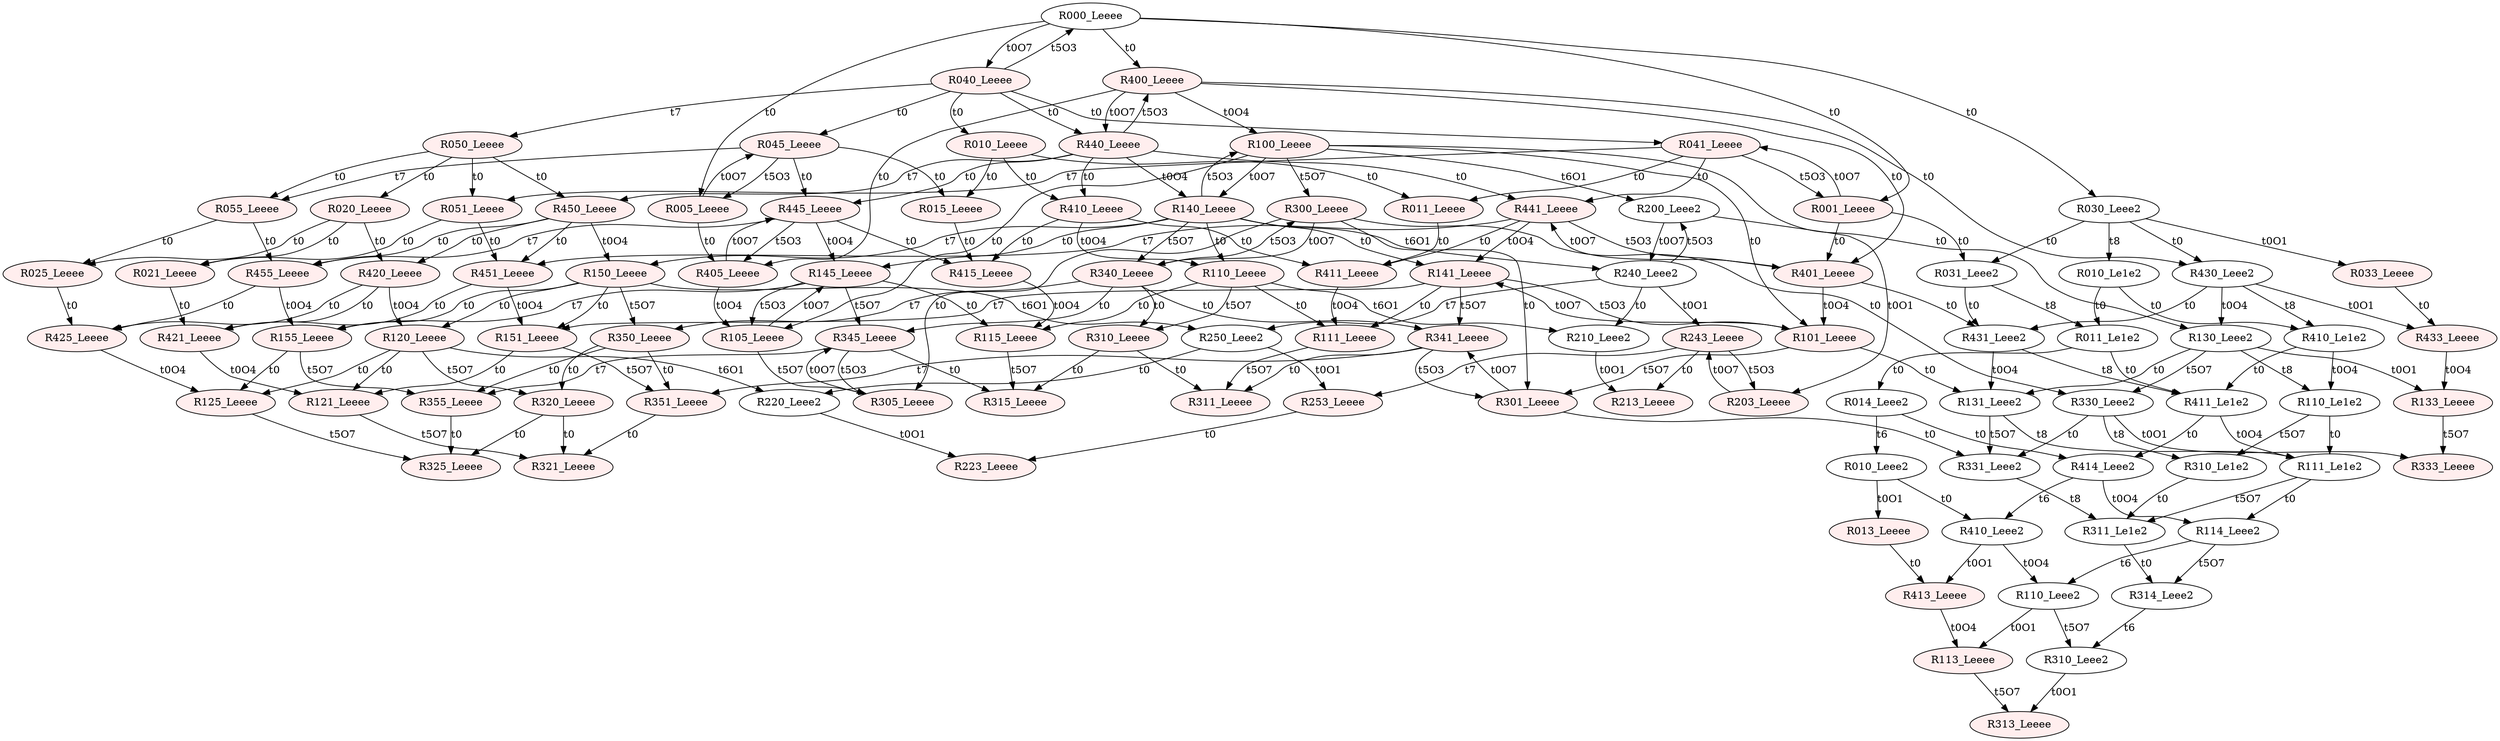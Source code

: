 digraph "SCgen/Seed1462881539" {
node [fillcolor="#FFFFFF"]; R000_Leeee ;
node [style=filled fillcolor="#FFEEEE"]; R400_Leeee ;
node [style=filled fillcolor="#FFEEEE"]; R100_Leeee ;
node [style=filled fillcolor="#FFEEEE"]; R300_Leeee ;
node [style=filled fillcolor="#FFEEEE"]; R340_Leeee ;
node [style=filled fillcolor="#FFEEEE"]; R310_Leeee ;
node [style=filled fillcolor="#FFEEEE"]; R315_Leeee ;
node [style=filled fillcolor="#FFEEEE"]; R311_Leeee ;
node [style=filled fillcolor="#FFEEEE"]; R350_Leeee ;
node [style=filled fillcolor="#FFEEEE"]; R320_Leeee ;
node [style=filled fillcolor="#FFEEEE"]; R325_Leeee ;
node [style=filled fillcolor="#FFEEEE"]; R321_Leeee ;
node [style=filled fillcolor="#FFEEEE"]; R355_Leeee ;
node [style=filled fillcolor="#FFEEEE"]; R351_Leeee ;
node [style=filled fillcolor="#FFEEEE"]; R345_Leeee ;
node [style=filled fillcolor="#FFEEEE"]; R305_Leeee ;
node [style=filled fillcolor="#FFEEEE"]; R341_Leeee ;
node [style=filled fillcolor="#FFEEEE"]; R301_Leeee ;
node [fillcolor="#FFFFFF"]; R331_Leee2 ;
node [fillcolor="#FFFFFF"]; R311_Le1e2 ;
node [fillcolor="#FFFFFF"]; R314_Leee2 ;
node [fillcolor="#FFFFFF"]; R310_Leee2 ;
node [style=filled fillcolor="#FFEEEE"]; R313_Leeee ;
node [fillcolor="#FFFFFF"]; R330_Leee2 ;
node [fillcolor="#FFFFFF"]; R310_Le1e2 ;
node [style=filled fillcolor="#FFEEEE"]; R333_Leeee ;
node [fillcolor="#FFFFFF"]; R200_Leee2 ;
node [fillcolor="#FFFFFF"]; R240_Leee2 ;
node [fillcolor="#FFFFFF"]; R210_Leee2 ;
node [style=filled fillcolor="#FFEEEE"]; R213_Leeee ;
node [fillcolor="#FFFFFF"]; R250_Leee2 ;
node [fillcolor="#FFFFFF"]; R220_Leee2 ;
node [style=filled fillcolor="#FFEEEE"]; R223_Leeee ;
node [style=filled fillcolor="#FFEEEE"]; R253_Leeee ;
node [style=filled fillcolor="#FFEEEE"]; R243_Leeee ;
node [style=filled fillcolor="#FFEEEE"]; R203_Leeee ;
node [style=filled fillcolor="#FFEEEE"]; R140_Leeee ;
node [style=filled fillcolor="#FFEEEE"]; R110_Leeee ;
node [style=filled fillcolor="#FFEEEE"]; R115_Leeee ;
node [style=filled fillcolor="#FFEEEE"]; R111_Leeee ;
node [style=filled fillcolor="#FFEEEE"]; R150_Leeee ;
node [style=filled fillcolor="#FFEEEE"]; R120_Leeee ;
node [style=filled fillcolor="#FFEEEE"]; R125_Leeee ;
node [style=filled fillcolor="#FFEEEE"]; R121_Leeee ;
node [style=filled fillcolor="#FFEEEE"]; R155_Leeee ;
node [style=filled fillcolor="#FFEEEE"]; R151_Leeee ;
node [style=filled fillcolor="#FFEEEE"]; R145_Leeee ;
node [style=filled fillcolor="#FFEEEE"]; R105_Leeee ;
node [style=filled fillcolor="#FFEEEE"]; R141_Leeee ;
node [style=filled fillcolor="#FFEEEE"]; R101_Leeee ;
node [fillcolor="#FFFFFF"]; R131_Leee2 ;
node [fillcolor="#FFFFFF"]; R111_Le1e2 ;
node [fillcolor="#FFFFFF"]; R114_Leee2 ;
node [fillcolor="#FFFFFF"]; R110_Leee2 ;
node [style=filled fillcolor="#FFEEEE"]; R113_Leeee ;
node [fillcolor="#FFFFFF"]; R130_Leee2 ;
node [fillcolor="#FFFFFF"]; R110_Le1e2 ;
node [style=filled fillcolor="#FFEEEE"]; R133_Leeee ;
node [style=filled fillcolor="#FFEEEE"]; R440_Leeee ;
node [style=filled fillcolor="#FFEEEE"]; R410_Leeee ;
node [style=filled fillcolor="#FFEEEE"]; R415_Leeee ;
node [style=filled fillcolor="#FFEEEE"]; R411_Leeee ;
node [style=filled fillcolor="#FFEEEE"]; R450_Leeee ;
node [style=filled fillcolor="#FFEEEE"]; R420_Leeee ;
node [style=filled fillcolor="#FFEEEE"]; R425_Leeee ;
node [style=filled fillcolor="#FFEEEE"]; R421_Leeee ;
node [style=filled fillcolor="#FFEEEE"]; R455_Leeee ;
node [style=filled fillcolor="#FFEEEE"]; R451_Leeee ;
node [style=filled fillcolor="#FFEEEE"]; R445_Leeee ;
node [style=filled fillcolor="#FFEEEE"]; R405_Leeee ;
node [style=filled fillcolor="#FFEEEE"]; R441_Leeee ;
node [style=filled fillcolor="#FFEEEE"]; R401_Leeee ;
node [fillcolor="#FFFFFF"]; R431_Leee2 ;
node [fillcolor="#FFFFFF"]; R411_Le1e2 ;
node [fillcolor="#FFFFFF"]; R414_Leee2 ;
node [fillcolor="#FFFFFF"]; R410_Leee2 ;
node [style=filled fillcolor="#FFEEEE"]; R413_Leeee ;
node [fillcolor="#FFFFFF"]; R430_Leee2 ;
node [fillcolor="#FFFFFF"]; R410_Le1e2 ;
node [style=filled fillcolor="#FFEEEE"]; R433_Leeee ;
node [style=filled fillcolor="#FFEEEE"]; R040_Leeee ;
node [style=filled fillcolor="#FFEEEE"]; R010_Leeee ;
node [style=filled fillcolor="#FFEEEE"]; R015_Leeee ;
node [style=filled fillcolor="#FFEEEE"]; R011_Leeee ;
node [style=filled fillcolor="#FFEEEE"]; R050_Leeee ;
node [style=filled fillcolor="#FFEEEE"]; R020_Leeee ;
node [style=filled fillcolor="#FFEEEE"]; R025_Leeee ;
node [style=filled fillcolor="#FFEEEE"]; R021_Leeee ;
node [style=filled fillcolor="#FFEEEE"]; R055_Leeee ;
node [style=filled fillcolor="#FFEEEE"]; R051_Leeee ;
node [style=filled fillcolor="#FFEEEE"]; R045_Leeee ;
node [style=filled fillcolor="#FFEEEE"]; R005_Leeee ;
node [style=filled fillcolor="#FFEEEE"]; R041_Leeee ;
node [style=filled fillcolor="#FFEEEE"]; R001_Leeee ;
node [fillcolor="#FFFFFF"]; R031_Leee2 ;
node [fillcolor="#FFFFFF"]; R011_Le1e2 ;
node [fillcolor="#FFFFFF"]; R014_Leee2 ;
node [fillcolor="#FFFFFF"]; R010_Leee2 ;
node [style=filled fillcolor="#FFEEEE"]; R013_Leeee ;
node [fillcolor="#FFFFFF"]; R030_Leee2 ;
node [fillcolor="#FFFFFF"]; R010_Le1e2 ;
node [style=filled fillcolor="#FFEEEE"]; R033_Leeee ;
R000_Leeee -> R001_Leeee [label=t0]
R000_Leeee -> R005_Leeee [label=t0]
R000_Leeee -> R030_Leee2 [label=t0]
R000_Leeee -> R040_Leeee [label=t0O7]
R000_Leeee -> R400_Leeee [label=t0]
R400_Leeee -> R401_Leeee [label=t0]
R400_Leeee -> R405_Leeee [label=t0]
R400_Leeee -> R430_Leee2 [label=t0]
R400_Leeee -> R440_Leeee [label=t0O7]
R400_Leeee -> R100_Leeee [label=t0O4]
R100_Leeee -> R101_Leeee [label=t0]
R100_Leeee -> R105_Leeee [label=t0]
R100_Leeee -> R130_Leee2 [label=t0]
R100_Leeee -> R140_Leeee [label=t0O7]
R100_Leeee -> R200_Leee2 [label=t6O1]
R100_Leeee -> R300_Leeee [label=t5O7]
R300_Leeee -> R301_Leeee [label=t0]
R300_Leeee -> R305_Leeee [label=t0]
R300_Leeee -> R330_Leee2 [label=t0]
R300_Leeee -> R340_Leeee [label=t0O7]
R340_Leeee -> R341_Leeee [label=t0]
R340_Leeee -> R345_Leeee [label=t0]
R340_Leeee -> R350_Leeee [label=t7]
R340_Leeee -> R300_Leeee [label=t5O3]
R340_Leeee -> R310_Leeee [label=t0]
R310_Leeee -> R311_Leeee [label=t0]
R310_Leeee -> R315_Leeee [label=t0]
R350_Leeee -> R351_Leeee [label=t0]
R350_Leeee -> R355_Leeee [label=t0]
R350_Leeee -> R320_Leeee [label=t0]
R320_Leeee -> R321_Leeee [label=t0]
R320_Leeee -> R325_Leeee [label=t0]
R355_Leeee -> R325_Leeee [label=t0]
R351_Leeee -> R321_Leeee [label=t0]
R345_Leeee -> R355_Leeee [label=t7]
R345_Leeee -> R305_Leeee [label=t5O3]
R345_Leeee -> R315_Leeee [label=t0]
R305_Leeee -> R345_Leeee [label=t0O7]
R341_Leeee -> R351_Leeee [label=t7]
R341_Leeee -> R301_Leeee [label=t5O3]
R341_Leeee -> R311_Leeee [label=t0]
R301_Leeee -> R331_Leee2 [label=t0]
R301_Leeee -> R341_Leeee [label=t0O7]
R331_Leee2 -> R311_Le1e2 [label=t8]
R311_Le1e2 -> R314_Leee2 [label=t0]
R314_Leee2 -> R310_Leee2 [label=t6]
R310_Leee2 -> R313_Leeee [label=t0O1]
R330_Leee2 -> R331_Leee2 [label=t0]
R330_Leee2 -> R333_Leeee [label=t0O1]
R330_Leee2 -> R310_Le1e2 [label=t8]
R310_Le1e2 -> R311_Le1e2 [label=t0]
R200_Leee2 -> R203_Leeee [label=t0O1]
R200_Leee2 -> R240_Leee2 [label=t0O7]
R240_Leee2 -> R243_Leeee [label=t0O1]
R240_Leee2 -> R250_Leee2 [label=t7]
R240_Leee2 -> R200_Leee2 [label=t5O3]
R240_Leee2 -> R210_Leee2 [label=t0]
R210_Leee2 -> R213_Leeee [label=t0O1]
R250_Leee2 -> R253_Leeee [label=t0O1]
R250_Leee2 -> R220_Leee2 [label=t0]
R220_Leee2 -> R223_Leeee [label=t0O1]
R253_Leeee -> R223_Leeee [label=t0]
R243_Leeee -> R253_Leeee [label=t7]
R243_Leeee -> R203_Leeee [label=t5O3]
R243_Leeee -> R213_Leeee [label=t0]
R203_Leeee -> R243_Leeee [label=t0O7]
R140_Leeee -> R141_Leeee [label=t0]
R140_Leeee -> R145_Leeee [label=t0]
R140_Leeee -> R150_Leeee [label=t7]
R140_Leeee -> R100_Leeee [label=t5O3]
R140_Leeee -> R110_Leeee [label=t0]
R140_Leeee -> R240_Leee2 [label=t6O1]
R140_Leeee -> R340_Leeee [label=t5O7]
R110_Leeee -> R111_Leeee [label=t0]
R110_Leeee -> R115_Leeee [label=t0]
R110_Leeee -> R210_Leee2 [label=t6O1]
R110_Leeee -> R310_Leeee [label=t5O7]
R115_Leeee -> R315_Leeee [label=t5O7]
R111_Leeee -> R311_Leeee [label=t5O7]
R150_Leeee -> R151_Leeee [label=t0]
R150_Leeee -> R155_Leeee [label=t0]
R150_Leeee -> R120_Leeee [label=t0]
R150_Leeee -> R250_Leee2 [label=t6O1]
R150_Leeee -> R350_Leeee [label=t5O7]
R120_Leeee -> R121_Leeee [label=t0]
R120_Leeee -> R125_Leeee [label=t0]
R120_Leeee -> R220_Leee2 [label=t6O1]
R120_Leeee -> R320_Leeee [label=t5O7]
R125_Leeee -> R325_Leeee [label=t5O7]
R121_Leeee -> R321_Leeee [label=t5O7]
R155_Leeee -> R125_Leeee [label=t0]
R155_Leeee -> R355_Leeee [label=t5O7]
R151_Leeee -> R121_Leeee [label=t0]
R151_Leeee -> R351_Leeee [label=t5O7]
R145_Leeee -> R155_Leeee [label=t7]
R145_Leeee -> R105_Leeee [label=t5O3]
R145_Leeee -> R115_Leeee [label=t0]
R145_Leeee -> R345_Leeee [label=t5O7]
R105_Leeee -> R145_Leeee [label=t0O7]
R105_Leeee -> R305_Leeee [label=t5O7]
R141_Leeee -> R151_Leeee [label=t7]
R141_Leeee -> R101_Leeee [label=t5O3]
R141_Leeee -> R111_Leeee [label=t0]
R141_Leeee -> R341_Leeee [label=t5O7]
R101_Leeee -> R131_Leee2 [label=t0]
R101_Leeee -> R141_Leeee [label=t0O7]
R101_Leeee -> R301_Leeee [label=t5O7]
R131_Leee2 -> R111_Le1e2 [label=t8]
R131_Leee2 -> R331_Leee2 [label=t5O7]
R111_Le1e2 -> R114_Leee2 [label=t0]
R111_Le1e2 -> R311_Le1e2 [label=t5O7]
R114_Leee2 -> R110_Leee2 [label=t6]
R114_Leee2 -> R314_Leee2 [label=t5O7]
R110_Leee2 -> R113_Leeee [label=t0O1]
R110_Leee2 -> R310_Leee2 [label=t5O7]
R113_Leeee -> R313_Leeee [label=t5O7]
R130_Leee2 -> R131_Leee2 [label=t0]
R130_Leee2 -> R133_Leeee [label=t0O1]
R130_Leee2 -> R110_Le1e2 [label=t8]
R130_Leee2 -> R330_Leee2 [label=t5O7]
R110_Le1e2 -> R111_Le1e2 [label=t0]
R110_Le1e2 -> R310_Le1e2 [label=t5O7]
R133_Leeee -> R333_Leeee [label=t5O7]
R440_Leeee -> R441_Leeee [label=t0]
R440_Leeee -> R445_Leeee [label=t0]
R440_Leeee -> R450_Leeee [label=t7]
R440_Leeee -> R400_Leeee [label=t5O3]
R440_Leeee -> R410_Leeee [label=t0]
R440_Leeee -> R140_Leeee [label=t0O4]
R410_Leeee -> R411_Leeee [label=t0]
R410_Leeee -> R415_Leeee [label=t0]
R410_Leeee -> R110_Leeee [label=t0O4]
R415_Leeee -> R115_Leeee [label=t0O4]
R411_Leeee -> R111_Leeee [label=t0O4]
R450_Leeee -> R451_Leeee [label=t0]
R450_Leeee -> R455_Leeee [label=t0]
R450_Leeee -> R420_Leeee [label=t0]
R450_Leeee -> R150_Leeee [label=t0O4]
R420_Leeee -> R421_Leeee [label=t0]
R420_Leeee -> R425_Leeee [label=t0]
R420_Leeee -> R120_Leeee [label=t0O4]
R425_Leeee -> R125_Leeee [label=t0O4]
R421_Leeee -> R121_Leeee [label=t0O4]
R455_Leeee -> R425_Leeee [label=t0]
R455_Leeee -> R155_Leeee [label=t0O4]
R451_Leeee -> R421_Leeee [label=t0]
R451_Leeee -> R151_Leeee [label=t0O4]
R445_Leeee -> R455_Leeee [label=t7]
R445_Leeee -> R405_Leeee [label=t5O3]
R445_Leeee -> R415_Leeee [label=t0]
R445_Leeee -> R145_Leeee [label=t0O4]
R405_Leeee -> R445_Leeee [label=t0O7]
R405_Leeee -> R105_Leeee [label=t0O4]
R441_Leeee -> R451_Leeee [label=t7]
R441_Leeee -> R401_Leeee [label=t5O3]
R441_Leeee -> R411_Leeee [label=t0]
R441_Leeee -> R141_Leeee [label=t0O4]
R401_Leeee -> R431_Leee2 [label=t0]
R401_Leeee -> R441_Leeee [label=t0O7]
R401_Leeee -> R101_Leeee [label=t0O4]
R431_Leee2 -> R411_Le1e2 [label=t8]
R431_Leee2 -> R131_Leee2 [label=t0O4]
R411_Le1e2 -> R414_Leee2 [label=t0]
R411_Le1e2 -> R111_Le1e2 [label=t0O4]
R414_Leee2 -> R410_Leee2 [label=t6]
R414_Leee2 -> R114_Leee2 [label=t0O4]
R410_Leee2 -> R413_Leeee [label=t0O1]
R410_Leee2 -> R110_Leee2 [label=t0O4]
R413_Leeee -> R113_Leeee [label=t0O4]
R430_Leee2 -> R431_Leee2 [label=t0]
R430_Leee2 -> R433_Leeee [label=t0O1]
R430_Leee2 -> R410_Le1e2 [label=t8]
R430_Leee2 -> R130_Leee2 [label=t0O4]
R410_Le1e2 -> R411_Le1e2 [label=t0]
R410_Le1e2 -> R110_Le1e2 [label=t0O4]
R433_Leeee -> R133_Leeee [label=t0O4]
R040_Leeee -> R041_Leeee [label=t0]
R040_Leeee -> R045_Leeee [label=t0]
R040_Leeee -> R050_Leeee [label=t7]
R040_Leeee -> R000_Leeee [label=t5O3]
R040_Leeee -> R010_Leeee [label=t0]
R040_Leeee -> R440_Leeee [label=t0]
R010_Leeee -> R011_Leeee [label=t0]
R010_Leeee -> R015_Leeee [label=t0]
R010_Leeee -> R410_Leeee [label=t0]
R015_Leeee -> R415_Leeee [label=t0]
R011_Leeee -> R411_Leeee [label=t0]
R050_Leeee -> R051_Leeee [label=t0]
R050_Leeee -> R055_Leeee [label=t0]
R050_Leeee -> R020_Leeee [label=t0]
R050_Leeee -> R450_Leeee [label=t0]
R020_Leeee -> R021_Leeee [label=t0]
R020_Leeee -> R025_Leeee [label=t0]
R020_Leeee -> R420_Leeee [label=t0]
R025_Leeee -> R425_Leeee [label=t0]
R021_Leeee -> R421_Leeee [label=t0]
R055_Leeee -> R025_Leeee [label=t0]
R055_Leeee -> R455_Leeee [label=t0]
R051_Leeee -> R021_Leeee [label=t0]
R051_Leeee -> R451_Leeee [label=t0]
R045_Leeee -> R055_Leeee [label=t7]
R045_Leeee -> R005_Leeee [label=t5O3]
R045_Leeee -> R015_Leeee [label=t0]
R045_Leeee -> R445_Leeee [label=t0]
R005_Leeee -> R045_Leeee [label=t0O7]
R005_Leeee -> R405_Leeee [label=t0]
R041_Leeee -> R051_Leeee [label=t7]
R041_Leeee -> R001_Leeee [label=t5O3]
R041_Leeee -> R011_Leeee [label=t0]
R041_Leeee -> R441_Leeee [label=t0]
R001_Leeee -> R031_Leee2 [label=t0]
R001_Leeee -> R041_Leeee [label=t0O7]
R001_Leeee -> R401_Leeee [label=t0]
R031_Leee2 -> R011_Le1e2 [label=t8]
R031_Leee2 -> R431_Leee2 [label=t0]
R011_Le1e2 -> R014_Leee2 [label=t0]
R011_Le1e2 -> R411_Le1e2 [label=t0]
R014_Leee2 -> R010_Leee2 [label=t6]
R014_Leee2 -> R414_Leee2 [label=t0]
R010_Leee2 -> R013_Leeee [label=t0O1]
R010_Leee2 -> R410_Leee2 [label=t0]
R013_Leeee -> R413_Leeee [label=t0]
R030_Leee2 -> R031_Leee2 [label=t0]
R030_Leee2 -> R033_Leeee [label=t0O1]
R030_Leee2 -> R010_Le1e2 [label=t8]
R030_Leee2 -> R430_Leee2 [label=t0]
R010_Le1e2 -> R011_Le1e2 [label=t0]
R010_Le1e2 -> R410_Le1e2 [label=t0]
R033_Leeee -> R433_Leeee [label=t0]
}